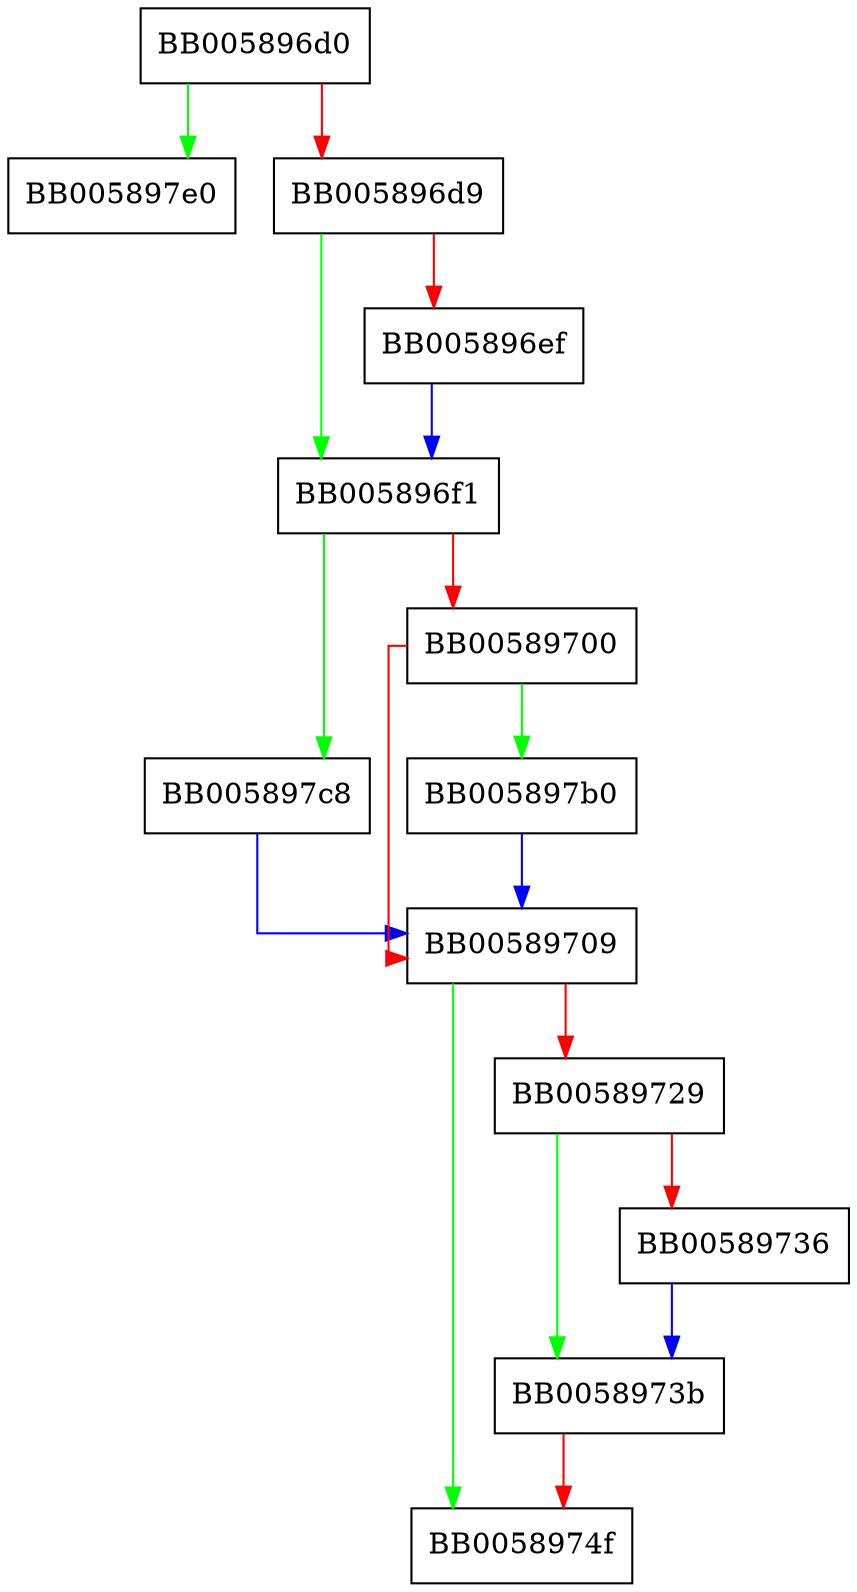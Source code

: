 digraph EC_GROUP_free {
  node [shape="box"];
  graph [splines=ortho];
  BB005896d0 -> BB005897e0 [color="green"];
  BB005896d0 -> BB005896d9 [color="red"];
  BB005896d9 -> BB005896f1 [color="green"];
  BB005896d9 -> BB005896ef [color="red"];
  BB005896ef -> BB005896f1 [color="blue"];
  BB005896f1 -> BB005897c8 [color="green"];
  BB005896f1 -> BB00589700 [color="red"];
  BB00589700 -> BB005897b0 [color="green"];
  BB00589700 -> BB00589709 [color="red"];
  BB00589709 -> BB0058974f [color="green"];
  BB00589709 -> BB00589729 [color="red"];
  BB00589729 -> BB0058973b [color="green"];
  BB00589729 -> BB00589736 [color="red"];
  BB00589736 -> BB0058973b [color="blue"];
  BB0058973b -> BB0058974f [color="red"];
  BB005897b0 -> BB00589709 [color="blue"];
  BB005897c8 -> BB00589709 [color="blue"];
}